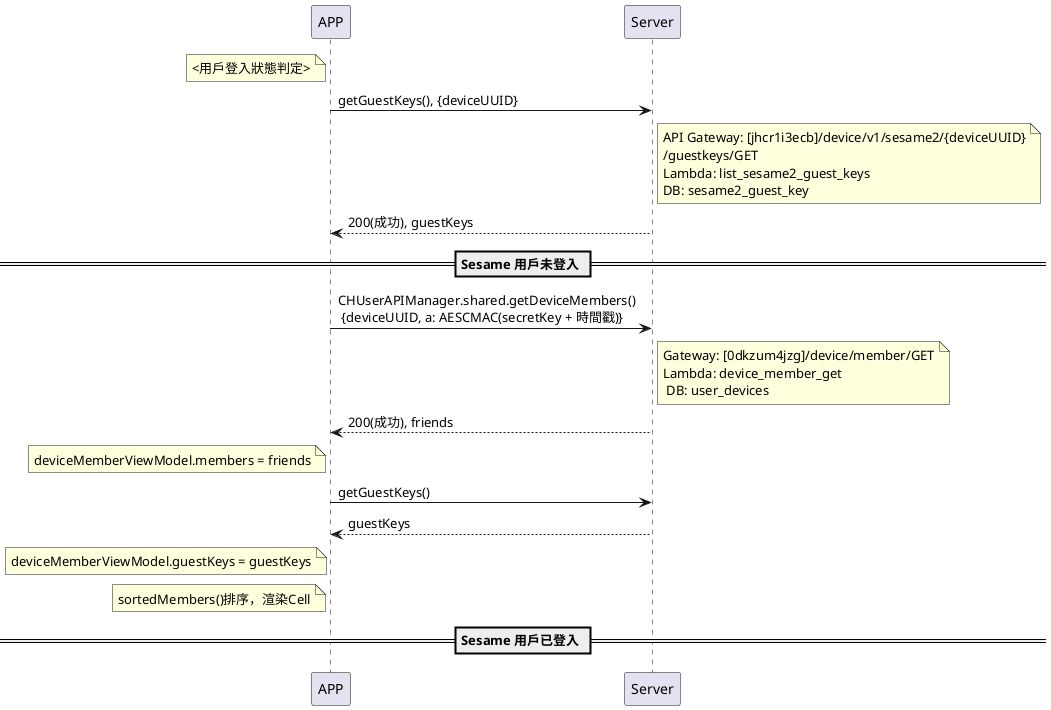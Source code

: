 @startuml
note left of APP: <用戶登入狀態判定>
APP -> Server: getGuestKeys(), {deviceUUID}
note right of Server:API Gateway: [jhcr1i3ecb]/device/v1/sesame2/{deviceUUID}\n/guestkeys/GET\nLambda: list_sesame2_guest_keys\nDB: sesame2_guest_key
Server --> APP: 200(成功), guestKeys
== Sesame 用戶未登入 ==
APP -> Server: CHUserAPIManager.shared.getDeviceMembers()\n {deviceUUID, a: AESCMAC(secretKey + 時間戳)}
note right of Server: Gateway: [0dkzum4jzg]/device/member/GET\nLambda: device_member_get \n DB: user_devices
Server --> APP: 200(成功), friends
note left of APP: deviceMemberViewModel.members = friends
APP -> Server: getGuestKeys()
Server --> APP: guestKeys
note left of APP: deviceMemberViewModel.guestKeys = guestKeys
note left of APP: sortedMembers()排序，渲染Cell
== Sesame 用戶已登入 ==
@enduml
